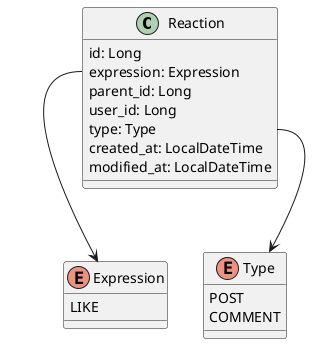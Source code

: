 @startuml

class Reaction {
  id: Long
  expression: Expression
  parent_id: Long
  user_id: Long
  type: Type
  created_at: LocalDateTime
  modified_at: LocalDateTime
}

enum Expression {
  LIKE
}

enum Type {
  POST
  COMMENT
}

Reaction::expression --> Expression
Reaction::type --> Type

@enduml